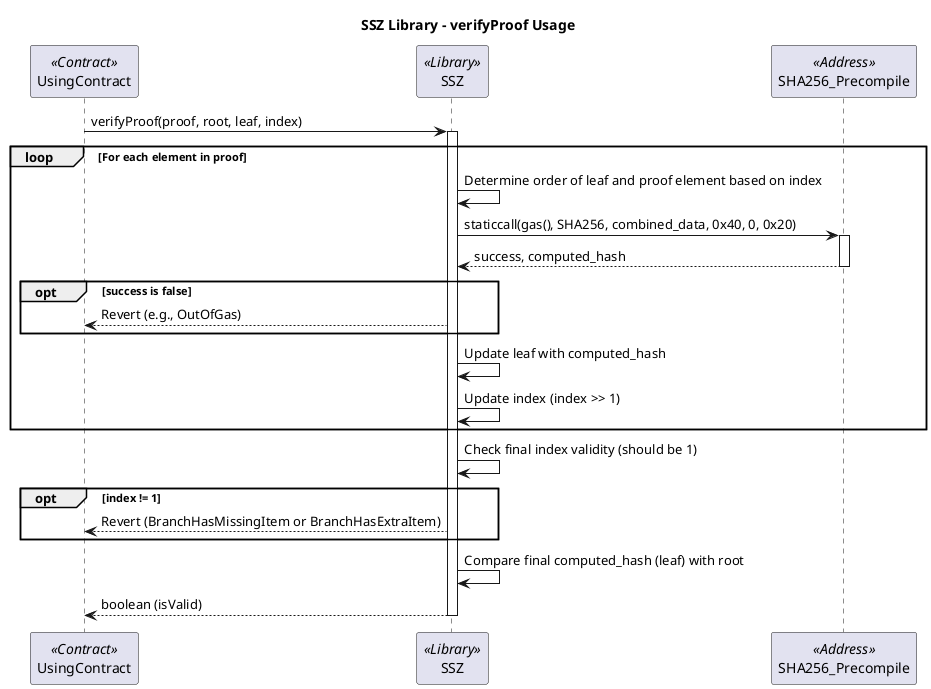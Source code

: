@startuml SSZ_VerifyProof_Sequence
title SSZ Library - verifyProof Usage

participant UsingContract <<Contract>>
participant SSZ <<Library>>
participant SHA256_Precompile <<Address>>

UsingContract -> SSZ: verifyProof(proof, root, leaf, index)
activate SSZ

loop For each element in proof
    SSZ -> SSZ: Determine order of leaf and proof element based on index
    SSZ -> SHA256_Precompile: staticcall(gas(), SHA256, combined_data, 0x40, 0, 0x20)
    activate SHA256_Precompile
    SHA256_Precompile --> SSZ: success, computed_hash
    deactivate SHA256_Precompile
    opt success is false
        SSZ --> UsingContract: Revert (e.g., OutOfGas)
    end
    SSZ -> SSZ: Update leaf with computed_hash
    SSZ -> SSZ: Update index (index >> 1)
end

SSZ -> SSZ: Check final index validity (should be 1)
opt index != 1
    SSZ --> UsingContract: Revert (BranchHasMissingItem or BranchHasExtraItem)
end

SSZ -> SSZ: Compare final computed_hash (leaf) with root
SSZ --> UsingContract: boolean (isValid)

deactivate SSZ

@enduml 